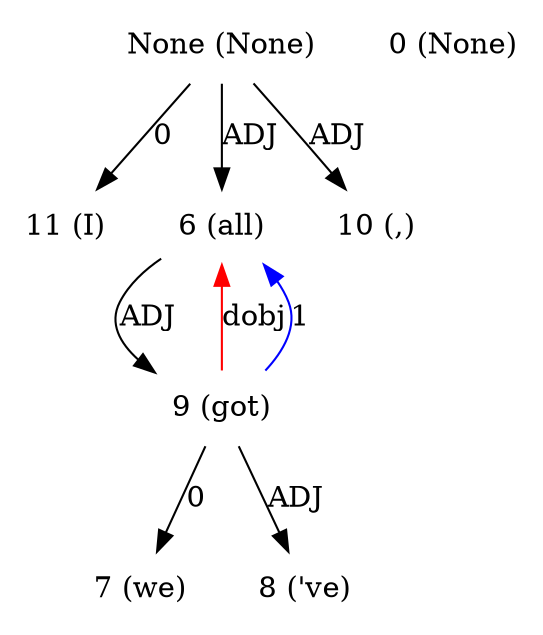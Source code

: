 digraph G{
edge [dir=forward]
node [shape=plaintext]

None [label="None (None)"]
None -> 11 [label="0"]
None -> 6 [label="ADJ"]
None -> 10 [label="ADJ"]
0 [label="0 (None)"]
6 [label="6 (all)"]
6 -> 9 [label="ADJ"]
9 -> 6 [label="dobj", color="red"]
7 [label="7 (we)"]
8 [label="8 ('ve)"]
9 [label="9 (got)"]
9 -> 6 [label="1", color="blue"]
9 -> 7 [label="0"]
9 -> 8 [label="ADJ"]
10 [label="10 (,)"]
11 [label="11 (I)"]
}

